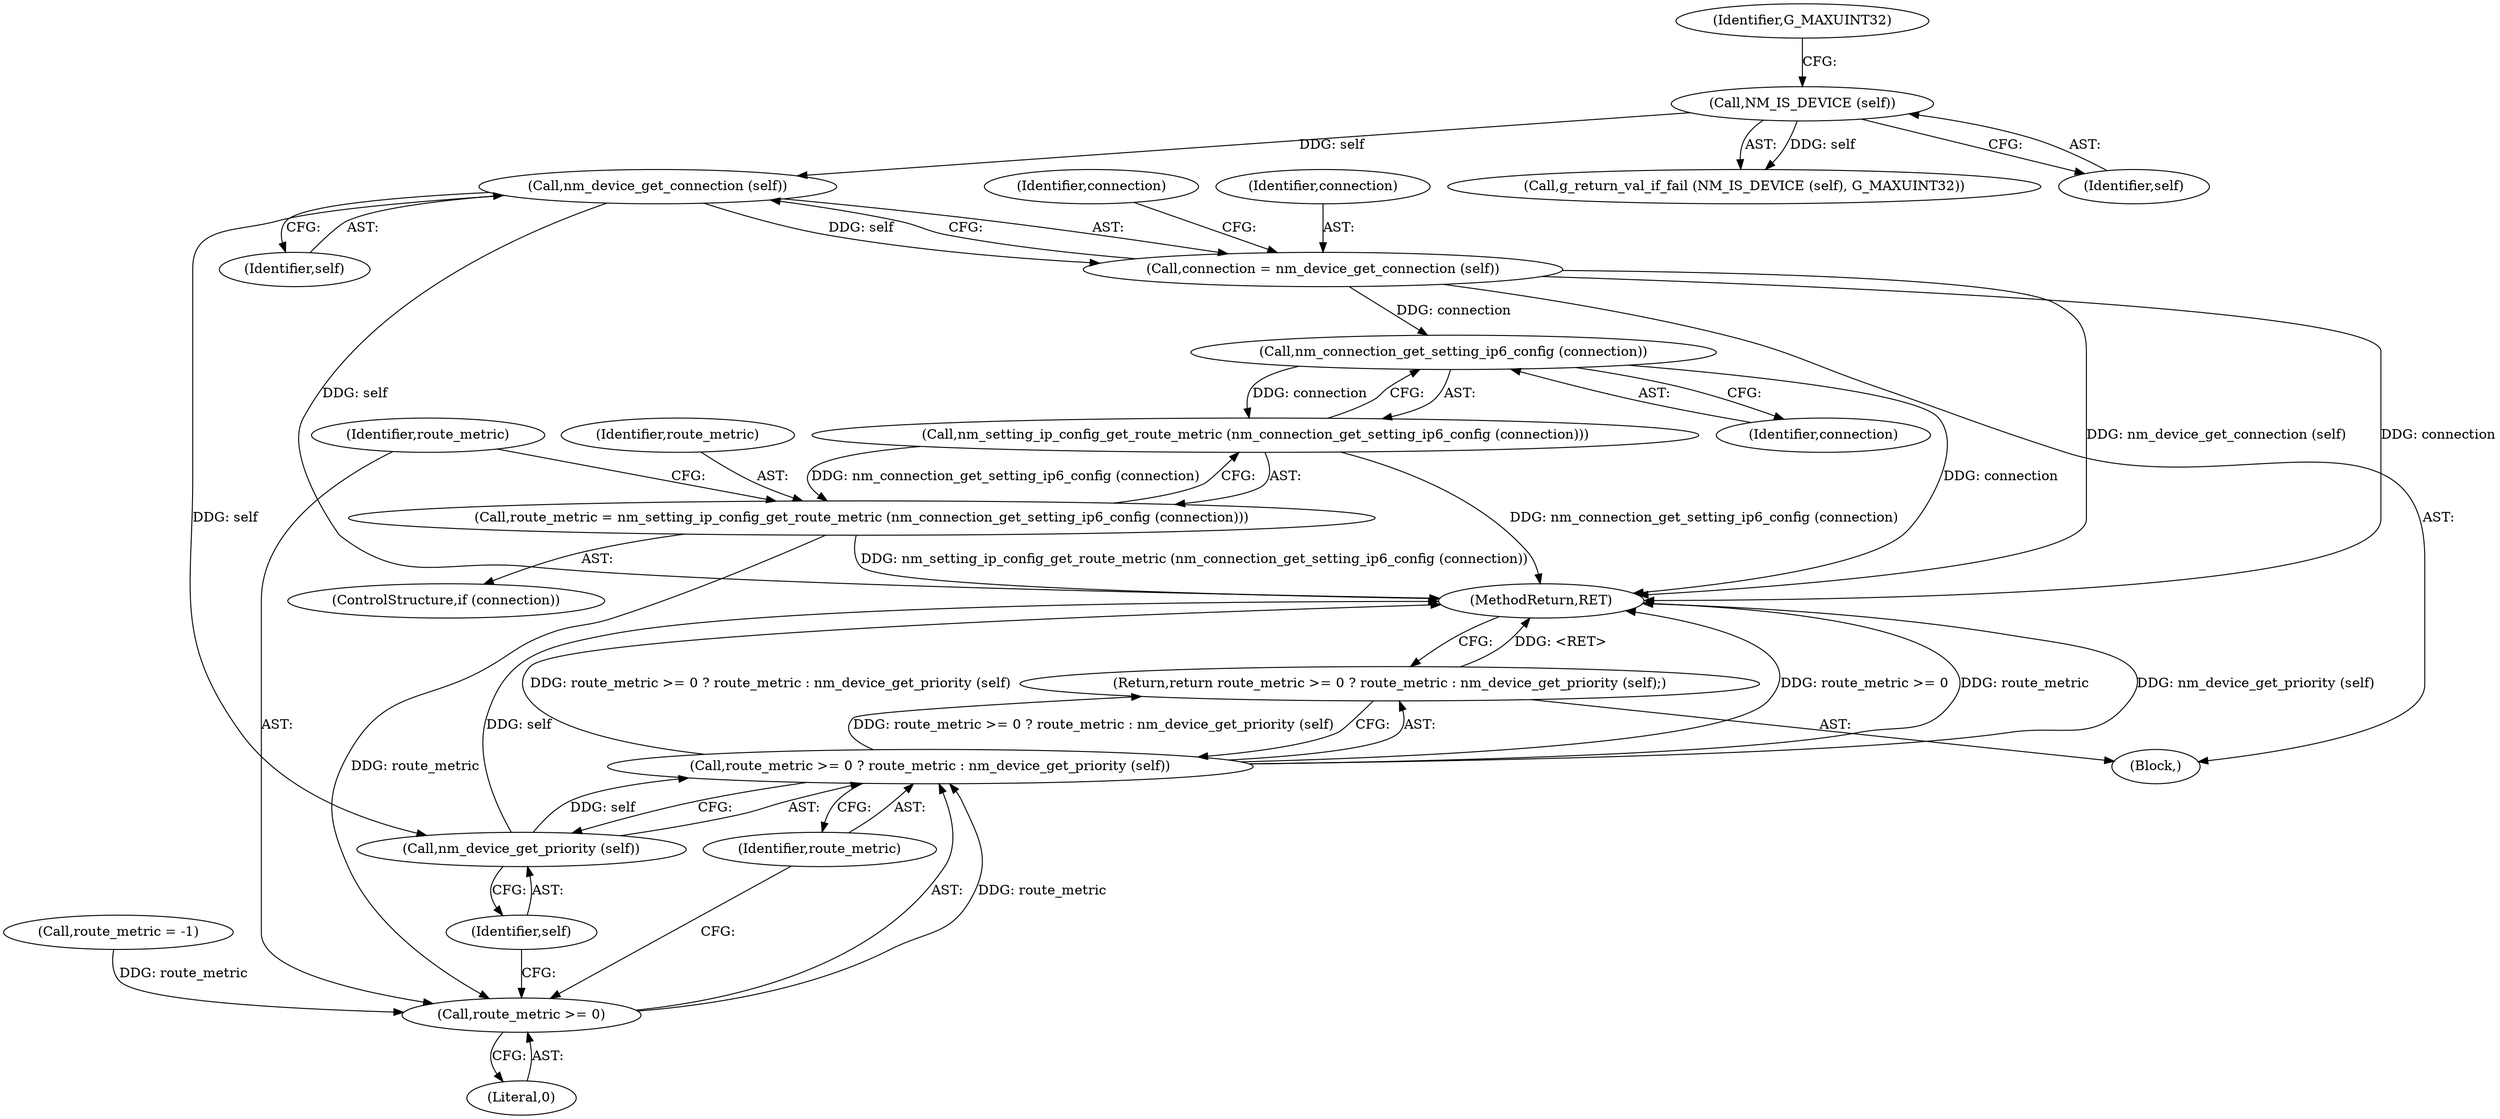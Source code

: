 digraph "0_NetworkManager_d5fc88e573fa58b93034b04d35a2454f5d28cad9@API" {
"1000704" [label="(Call,nm_device_get_connection (self))"];
"1000699" [label="(Call,NM_IS_DEVICE (self))"];
"1000702" [label="(Call,connection = nm_device_get_connection (self))"];
"1000711" [label="(Call,nm_connection_get_setting_ip6_config (connection))"];
"1000710" [label="(Call,nm_setting_ip_config_get_route_metric (nm_connection_get_setting_ip6_config (connection)))"];
"1000708" [label="(Call,route_metric = nm_setting_ip_config_get_route_metric (nm_connection_get_setting_ip6_config (connection)))"];
"1000715" [label="(Call,route_metric >= 0)"];
"1000714" [label="(Call,route_metric >= 0 ? route_metric : nm_device_get_priority (self))"];
"1000713" [label="(Return,return route_metric >= 0 ? route_metric : nm_device_get_priority (self);)"];
"1000719" [label="(Call,nm_device_get_priority (self))"];
"1000713" [label="(Return,return route_metric >= 0 ? route_metric : nm_device_get_priority (self);)"];
"1000702" [label="(Call,connection = nm_device_get_connection (self))"];
"1000698" [label="(Call,g_return_val_if_fail (NM_IS_DEVICE (self), G_MAXUINT32))"];
"1000701" [label="(Identifier,G_MAXUINT32)"];
"1000714" [label="(Call,route_metric >= 0 ? route_metric : nm_device_get_priority (self))"];
"1000717" [label="(Literal,0)"];
"1000691" [label="(Block,)"];
"1000711" [label="(Call,nm_connection_get_setting_ip6_config (connection))"];
"1000704" [label="(Call,nm_device_get_connection (self))"];
"1000699" [label="(Call,NM_IS_DEVICE (self))"];
"1000720" [label="(Identifier,self)"];
"1000712" [label="(Identifier,connection)"];
"1000694" [label="(Call,route_metric = -1)"];
"1000705" [label="(Identifier,self)"];
"1000708" [label="(Call,route_metric = nm_setting_ip_config_get_route_metric (nm_connection_get_setting_ip6_config (connection)))"];
"1000719" [label="(Call,nm_device_get_priority (self))"];
"1000707" [label="(Identifier,connection)"];
"1000700" [label="(Identifier,self)"];
"1000716" [label="(Identifier,route_metric)"];
"1000718" [label="(Identifier,route_metric)"];
"1000715" [label="(Call,route_metric >= 0)"];
"1000703" [label="(Identifier,connection)"];
"1007368" [label="(MethodReturn,RET)"];
"1000710" [label="(Call,nm_setting_ip_config_get_route_metric (nm_connection_get_setting_ip6_config (connection)))"];
"1000709" [label="(Identifier,route_metric)"];
"1000706" [label="(ControlStructure,if (connection))"];
"1000704" -> "1000702"  [label="AST: "];
"1000704" -> "1000705"  [label="CFG: "];
"1000705" -> "1000704"  [label="AST: "];
"1000702" -> "1000704"  [label="CFG: "];
"1000704" -> "1007368"  [label="DDG: self"];
"1000704" -> "1000702"  [label="DDG: self"];
"1000699" -> "1000704"  [label="DDG: self"];
"1000704" -> "1000719"  [label="DDG: self"];
"1000699" -> "1000698"  [label="AST: "];
"1000699" -> "1000700"  [label="CFG: "];
"1000700" -> "1000699"  [label="AST: "];
"1000701" -> "1000699"  [label="CFG: "];
"1000699" -> "1000698"  [label="DDG: self"];
"1000702" -> "1000691"  [label="AST: "];
"1000703" -> "1000702"  [label="AST: "];
"1000707" -> "1000702"  [label="CFG: "];
"1000702" -> "1007368"  [label="DDG: connection"];
"1000702" -> "1007368"  [label="DDG: nm_device_get_connection (self)"];
"1000702" -> "1000711"  [label="DDG: connection"];
"1000711" -> "1000710"  [label="AST: "];
"1000711" -> "1000712"  [label="CFG: "];
"1000712" -> "1000711"  [label="AST: "];
"1000710" -> "1000711"  [label="CFG: "];
"1000711" -> "1007368"  [label="DDG: connection"];
"1000711" -> "1000710"  [label="DDG: connection"];
"1000710" -> "1000708"  [label="AST: "];
"1000708" -> "1000710"  [label="CFG: "];
"1000710" -> "1007368"  [label="DDG: nm_connection_get_setting_ip6_config (connection)"];
"1000710" -> "1000708"  [label="DDG: nm_connection_get_setting_ip6_config (connection)"];
"1000708" -> "1000706"  [label="AST: "];
"1000709" -> "1000708"  [label="AST: "];
"1000716" -> "1000708"  [label="CFG: "];
"1000708" -> "1007368"  [label="DDG: nm_setting_ip_config_get_route_metric (nm_connection_get_setting_ip6_config (connection))"];
"1000708" -> "1000715"  [label="DDG: route_metric"];
"1000715" -> "1000714"  [label="AST: "];
"1000715" -> "1000717"  [label="CFG: "];
"1000716" -> "1000715"  [label="AST: "];
"1000717" -> "1000715"  [label="AST: "];
"1000718" -> "1000715"  [label="CFG: "];
"1000720" -> "1000715"  [label="CFG: "];
"1000715" -> "1000714"  [label="DDG: route_metric"];
"1000694" -> "1000715"  [label="DDG: route_metric"];
"1000714" -> "1000713"  [label="AST: "];
"1000714" -> "1000718"  [label="CFG: "];
"1000714" -> "1000719"  [label="CFG: "];
"1000718" -> "1000714"  [label="AST: "];
"1000719" -> "1000714"  [label="AST: "];
"1000713" -> "1000714"  [label="CFG: "];
"1000714" -> "1007368"  [label="DDG: route_metric >= 0 ? route_metric : nm_device_get_priority (self)"];
"1000714" -> "1007368"  [label="DDG: route_metric >= 0"];
"1000714" -> "1007368"  [label="DDG: nm_device_get_priority (self)"];
"1000714" -> "1007368"  [label="DDG: route_metric"];
"1000714" -> "1000713"  [label="DDG: route_metric >= 0 ? route_metric : nm_device_get_priority (self)"];
"1000719" -> "1000714"  [label="DDG: self"];
"1000713" -> "1000691"  [label="AST: "];
"1007368" -> "1000713"  [label="CFG: "];
"1000713" -> "1007368"  [label="DDG: <RET>"];
"1000719" -> "1000720"  [label="CFG: "];
"1000720" -> "1000719"  [label="AST: "];
"1000719" -> "1007368"  [label="DDG: self"];
}
